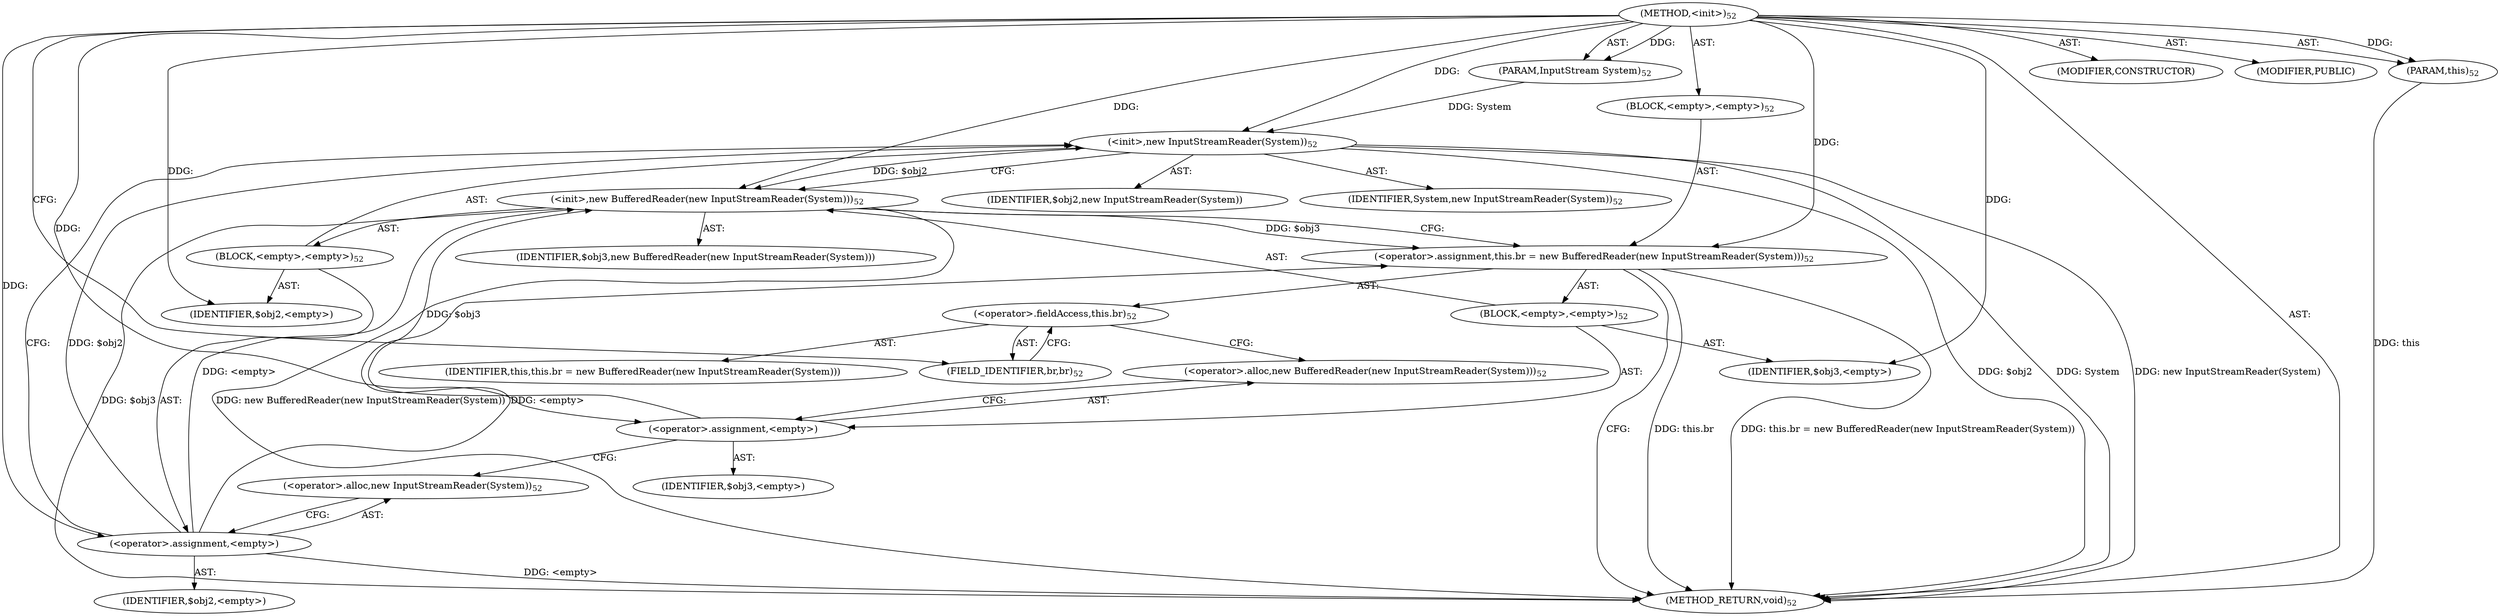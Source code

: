 digraph "&lt;init&gt;" {  
"141" [label = <(METHOD,&lt;init&gt;)<SUB>52</SUB>> ]
"142" [label = <(PARAM,this)<SUB>52</SUB>> ]
"143" [label = <(PARAM,InputStream System)<SUB>52</SUB>> ]
"144" [label = <(BLOCK,&lt;empty&gt;,&lt;empty&gt;)<SUB>52</SUB>> ]
"145" [label = <(&lt;operator&gt;.assignment,this.br = new BufferedReader(new InputStreamReader(System)))<SUB>52</SUB>> ]
"146" [label = <(&lt;operator&gt;.fieldAccess,this.br)<SUB>52</SUB>> ]
"147" [label = <(IDENTIFIER,this,this.br = new BufferedReader(new InputStreamReader(System)))> ]
"148" [label = <(FIELD_IDENTIFIER,br,br)<SUB>52</SUB>> ]
"149" [label = <(BLOCK,&lt;empty&gt;,&lt;empty&gt;)<SUB>52</SUB>> ]
"150" [label = <(&lt;operator&gt;.assignment,&lt;empty&gt;)> ]
"151" [label = <(IDENTIFIER,$obj3,&lt;empty&gt;)> ]
"152" [label = <(&lt;operator&gt;.alloc,new BufferedReader(new InputStreamReader(System)))<SUB>52</SUB>> ]
"153" [label = <(&lt;init&gt;,new BufferedReader(new InputStreamReader(System)))<SUB>52</SUB>> ]
"154" [label = <(IDENTIFIER,$obj3,new BufferedReader(new InputStreamReader(System)))> ]
"155" [label = <(BLOCK,&lt;empty&gt;,&lt;empty&gt;)<SUB>52</SUB>> ]
"156" [label = <(&lt;operator&gt;.assignment,&lt;empty&gt;)> ]
"157" [label = <(IDENTIFIER,$obj2,&lt;empty&gt;)> ]
"158" [label = <(&lt;operator&gt;.alloc,new InputStreamReader(System))<SUB>52</SUB>> ]
"159" [label = <(&lt;init&gt;,new InputStreamReader(System))<SUB>52</SUB>> ]
"160" [label = <(IDENTIFIER,$obj2,new InputStreamReader(System))> ]
"161" [label = <(IDENTIFIER,System,new InputStreamReader(System))<SUB>52</SUB>> ]
"162" [label = <(IDENTIFIER,$obj2,&lt;empty&gt;)> ]
"163" [label = <(IDENTIFIER,$obj3,&lt;empty&gt;)> ]
"164" [label = <(MODIFIER,CONSTRUCTOR)> ]
"165" [label = <(MODIFIER,PUBLIC)> ]
"166" [label = <(METHOD_RETURN,void)<SUB>52</SUB>> ]
  "141" -> "142"  [ label = "AST: "] 
  "141" -> "143"  [ label = "AST: "] 
  "141" -> "144"  [ label = "AST: "] 
  "141" -> "164"  [ label = "AST: "] 
  "141" -> "165"  [ label = "AST: "] 
  "141" -> "166"  [ label = "AST: "] 
  "144" -> "145"  [ label = "AST: "] 
  "145" -> "146"  [ label = "AST: "] 
  "145" -> "149"  [ label = "AST: "] 
  "146" -> "147"  [ label = "AST: "] 
  "146" -> "148"  [ label = "AST: "] 
  "149" -> "150"  [ label = "AST: "] 
  "149" -> "153"  [ label = "AST: "] 
  "149" -> "163"  [ label = "AST: "] 
  "150" -> "151"  [ label = "AST: "] 
  "150" -> "152"  [ label = "AST: "] 
  "153" -> "154"  [ label = "AST: "] 
  "153" -> "155"  [ label = "AST: "] 
  "155" -> "156"  [ label = "AST: "] 
  "155" -> "159"  [ label = "AST: "] 
  "155" -> "162"  [ label = "AST: "] 
  "156" -> "157"  [ label = "AST: "] 
  "156" -> "158"  [ label = "AST: "] 
  "159" -> "160"  [ label = "AST: "] 
  "159" -> "161"  [ label = "AST: "] 
  "145" -> "166"  [ label = "CFG: "] 
  "146" -> "152"  [ label = "CFG: "] 
  "148" -> "146"  [ label = "CFG: "] 
  "150" -> "158"  [ label = "CFG: "] 
  "153" -> "145"  [ label = "CFG: "] 
  "152" -> "150"  [ label = "CFG: "] 
  "156" -> "159"  [ label = "CFG: "] 
  "159" -> "153"  [ label = "CFG: "] 
  "158" -> "156"  [ label = "CFG: "] 
  "141" -> "148"  [ label = "CFG: "] 
  "142" -> "166"  [ label = "DDG: this"] 
  "145" -> "166"  [ label = "DDG: this.br"] 
  "153" -> "166"  [ label = "DDG: $obj3"] 
  "156" -> "166"  [ label = "DDG: &lt;empty&gt;"] 
  "159" -> "166"  [ label = "DDG: $obj2"] 
  "159" -> "166"  [ label = "DDG: System"] 
  "159" -> "166"  [ label = "DDG: new InputStreamReader(System)"] 
  "153" -> "166"  [ label = "DDG: new BufferedReader(new InputStreamReader(System))"] 
  "145" -> "166"  [ label = "DDG: this.br = new BufferedReader(new InputStreamReader(System))"] 
  "141" -> "142"  [ label = "DDG: "] 
  "141" -> "143"  [ label = "DDG: "] 
  "156" -> "145"  [ label = "DDG: &lt;empty&gt;"] 
  "153" -> "145"  [ label = "DDG: $obj3"] 
  "141" -> "145"  [ label = "DDG: "] 
  "141" -> "150"  [ label = "DDG: "] 
  "141" -> "163"  [ label = "DDG: "] 
  "150" -> "153"  [ label = "DDG: $obj3"] 
  "141" -> "153"  [ label = "DDG: "] 
  "156" -> "153"  [ label = "DDG: &lt;empty&gt;"] 
  "159" -> "153"  [ label = "DDG: $obj2"] 
  "141" -> "156"  [ label = "DDG: "] 
  "141" -> "162"  [ label = "DDG: "] 
  "156" -> "159"  [ label = "DDG: $obj2"] 
  "141" -> "159"  [ label = "DDG: "] 
  "143" -> "159"  [ label = "DDG: System"] 
}
